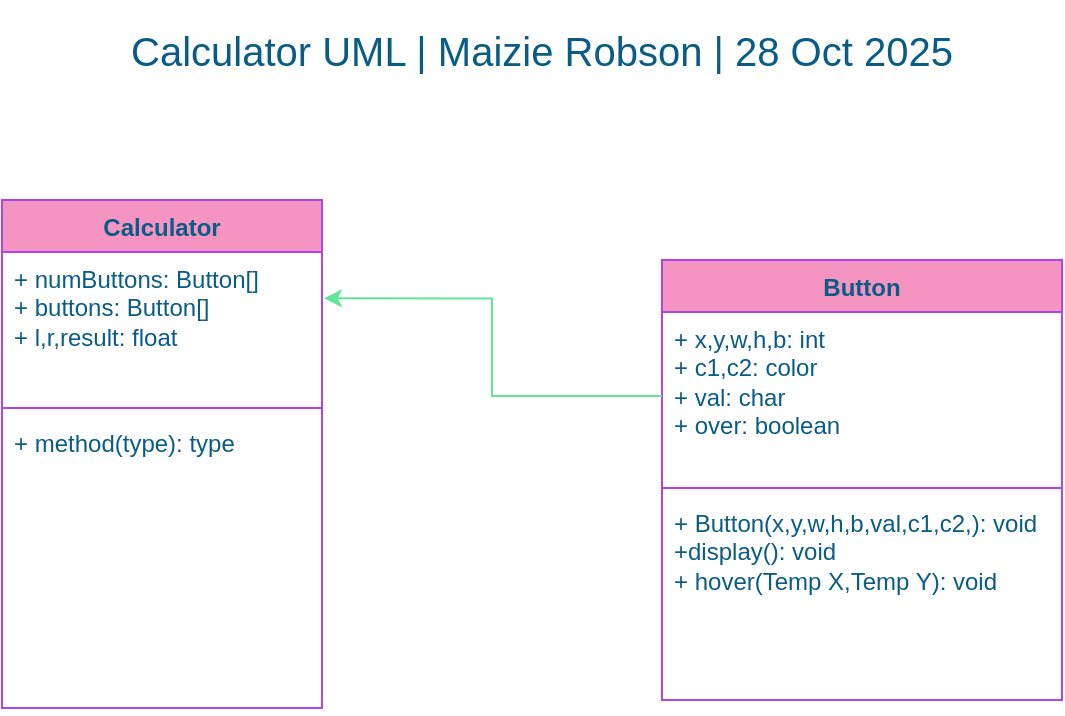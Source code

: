 <mxfile version="28.2.8">
  <diagram name="Page-1" id="pRxgDlW4TQZOo3kQ-ujd">
    <mxGraphModel dx="1302" dy="629" grid="1" gridSize="10" guides="1" tooltips="1" connect="1" arrows="1" fold="1" page="1" pageScale="1" pageWidth="850" pageHeight="1100" math="0" shadow="0">
      <root>
        <mxCell id="0" />
        <mxCell id="1" parent="0" />
        <mxCell id="ZZu6QUCnzRNr8NDXkCBf-1" value="Calculator UML | Maizie Robson | 28 Oct 2025" style="text;html=1;whiteSpace=wrap;strokeColor=none;fillColor=none;align=center;verticalAlign=middle;rounded=0;fontSize=20;labelBackgroundColor=none;fontColor=#095C86;" vertex="1" parent="1">
          <mxGeometry x="200" y="30" width="420" height="50" as="geometry" />
        </mxCell>
        <mxCell id="ZZu6QUCnzRNr8NDXkCBf-2" value="Calculator" style="swimlane;fontStyle=1;align=center;verticalAlign=top;childLayout=stackLayout;horizontal=1;startSize=26;horizontalStack=0;resizeParent=1;resizeParentMax=0;resizeLast=0;collapsible=1;marginBottom=0;whiteSpace=wrap;html=1;labelBackgroundColor=none;fillColor=#F694C1;strokeColor=#AF45ED;fontColor=#095C86;rounded=0;" vertex="1" parent="1">
          <mxGeometry x="140" y="130" width="160" height="254" as="geometry" />
        </mxCell>
        <mxCell id="ZZu6QUCnzRNr8NDXkCBf-3" value="+ numButtons: Button[]&lt;div&gt;+ buttons: Button[]&lt;/div&gt;&lt;div&gt;+ l,r,result: float&lt;/div&gt;" style="text;strokeColor=none;fillColor=none;align=left;verticalAlign=top;spacingLeft=4;spacingRight=4;overflow=hidden;rotatable=0;points=[[0,0.5],[1,0.5]];portConstraint=eastwest;whiteSpace=wrap;html=1;labelBackgroundColor=none;fontColor=#095C86;rounded=0;" vertex="1" parent="ZZu6QUCnzRNr8NDXkCBf-2">
          <mxGeometry y="26" width="160" height="74" as="geometry" />
        </mxCell>
        <mxCell id="ZZu6QUCnzRNr8NDXkCBf-4" value="" style="line;strokeWidth=1;fillColor=none;align=left;verticalAlign=middle;spacingTop=-1;spacingLeft=3;spacingRight=3;rotatable=0;labelPosition=right;points=[];portConstraint=eastwest;strokeColor=#AF45ED;labelBackgroundColor=none;fontColor=#095C86;rounded=0;" vertex="1" parent="ZZu6QUCnzRNr8NDXkCBf-2">
          <mxGeometry y="100" width="160" height="8" as="geometry" />
        </mxCell>
        <mxCell id="ZZu6QUCnzRNr8NDXkCBf-5" value="+ method(type): type" style="text;strokeColor=none;fillColor=none;align=left;verticalAlign=top;spacingLeft=4;spacingRight=4;overflow=hidden;rotatable=0;points=[[0,0.5],[1,0.5]];portConstraint=eastwest;whiteSpace=wrap;html=1;labelBackgroundColor=none;fontColor=#095C86;rounded=0;" vertex="1" parent="ZZu6QUCnzRNr8NDXkCBf-2">
          <mxGeometry y="108" width="160" height="146" as="geometry" />
        </mxCell>
        <mxCell id="ZZu6QUCnzRNr8NDXkCBf-6" value="Button" style="swimlane;fontStyle=1;align=center;verticalAlign=top;childLayout=stackLayout;horizontal=1;startSize=26;horizontalStack=0;resizeParent=1;resizeParentMax=0;resizeLast=0;collapsible=1;marginBottom=0;whiteSpace=wrap;html=1;labelBackgroundColor=none;fillColor=#F694C1;strokeColor=#AF45ED;fontColor=#095C86;rounded=0;" vertex="1" parent="1">
          <mxGeometry x="470" y="160" width="200" height="220" as="geometry" />
        </mxCell>
        <mxCell id="ZZu6QUCnzRNr8NDXkCBf-7" value="+ x,y,w,h,b: int&lt;div&gt;+ c1,c2: color&lt;/div&gt;&lt;div&gt;+ val: char&lt;/div&gt;&lt;div&gt;+ over: boolean&lt;/div&gt;" style="text;strokeColor=none;fillColor=none;align=left;verticalAlign=top;spacingLeft=4;spacingRight=4;overflow=hidden;rotatable=0;points=[[0,0.5],[1,0.5]];portConstraint=eastwest;whiteSpace=wrap;html=1;labelBackgroundColor=none;fontColor=#095C86;rounded=0;" vertex="1" parent="ZZu6QUCnzRNr8NDXkCBf-6">
          <mxGeometry y="26" width="200" height="84" as="geometry" />
        </mxCell>
        <mxCell id="ZZu6QUCnzRNr8NDXkCBf-8" value="" style="line;strokeWidth=1;fillColor=none;align=left;verticalAlign=middle;spacingTop=-1;spacingLeft=3;spacingRight=3;rotatable=0;labelPosition=right;points=[];portConstraint=eastwest;strokeColor=#AF45ED;labelBackgroundColor=none;fontColor=#095C86;rounded=0;" vertex="1" parent="ZZu6QUCnzRNr8NDXkCBf-6">
          <mxGeometry y="110" width="200" height="8" as="geometry" />
        </mxCell>
        <mxCell id="ZZu6QUCnzRNr8NDXkCBf-9" value="+ Button(x,y,w,h,b,val,c1,c2,): void&lt;div&gt;+display(): void&lt;/div&gt;&lt;div&gt;+ hover(Temp X,Temp Y): void&lt;/div&gt;&lt;div&gt;&lt;br&gt;&lt;/div&gt;" style="text;strokeColor=none;fillColor=none;align=left;verticalAlign=top;spacingLeft=4;spacingRight=4;overflow=hidden;rotatable=0;points=[[0,0.5],[1,0.5]];portConstraint=eastwest;whiteSpace=wrap;html=1;labelBackgroundColor=none;fontColor=#095C86;rounded=0;" vertex="1" parent="ZZu6QUCnzRNr8NDXkCBf-6">
          <mxGeometry y="118" width="200" height="102" as="geometry" />
        </mxCell>
        <mxCell id="ZZu6QUCnzRNr8NDXkCBf-18" style="edgeStyle=orthogonalEdgeStyle;rounded=0;orthogonalLoop=1;jettySize=auto;html=1;exitX=0;exitY=0.5;exitDx=0;exitDy=0;entryX=1.006;entryY=0.313;entryDx=0;entryDy=0;entryPerimeter=0;strokeColor=#60E696;fontColor=#095C86;fillColor=#F694C1;" edge="1" parent="1" source="ZZu6QUCnzRNr8NDXkCBf-7" target="ZZu6QUCnzRNr8NDXkCBf-3">
          <mxGeometry relative="1" as="geometry" />
        </mxCell>
      </root>
    </mxGraphModel>
  </diagram>
</mxfile>
